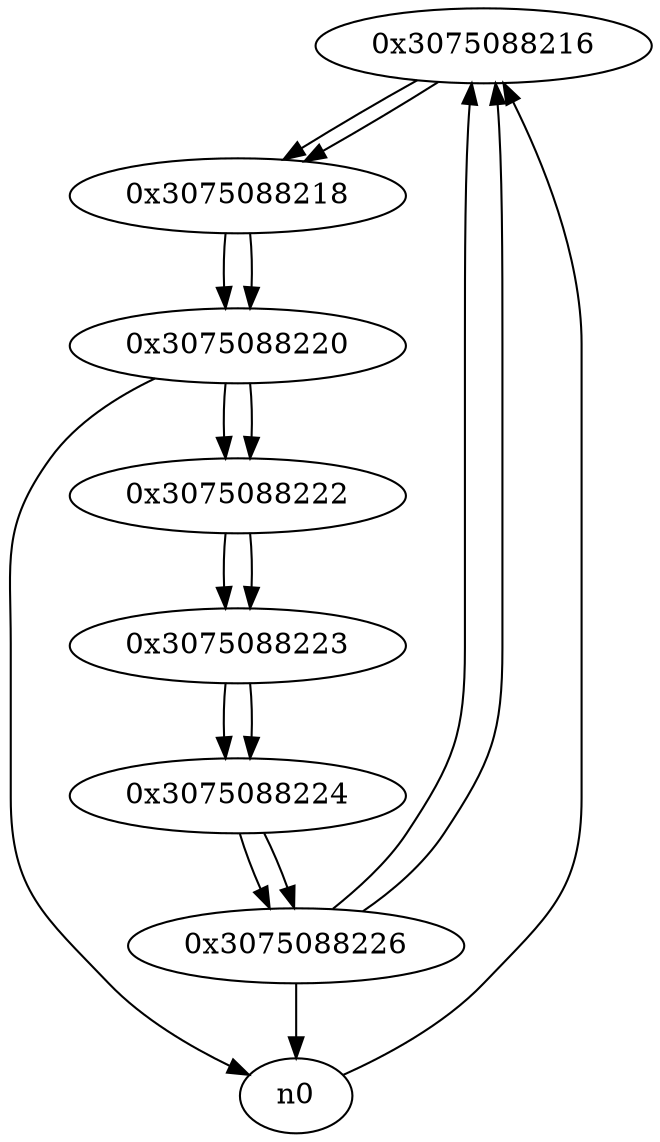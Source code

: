 digraph G{
/* nodes */
  n1 [label="0x3075088216"]
  n2 [label="0x3075088218"]
  n3 [label="0x3075088220"]
  n4 [label="0x3075088222"]
  n5 [label="0x3075088223"]
  n6 [label="0x3075088224"]
  n7 [label="0x3075088226"]
/* edges */
n1 -> n2;
n7 -> n1;
n0 -> n1;
n2 -> n3;
n1 -> n2;
n3 -> n4;
n3 -> n0;
n2 -> n3;
n4 -> n5;
n3 -> n4;
n5 -> n6;
n4 -> n5;
n6 -> n7;
n5 -> n6;
n7 -> n1;
n7 -> n0;
n6 -> n7;
}
